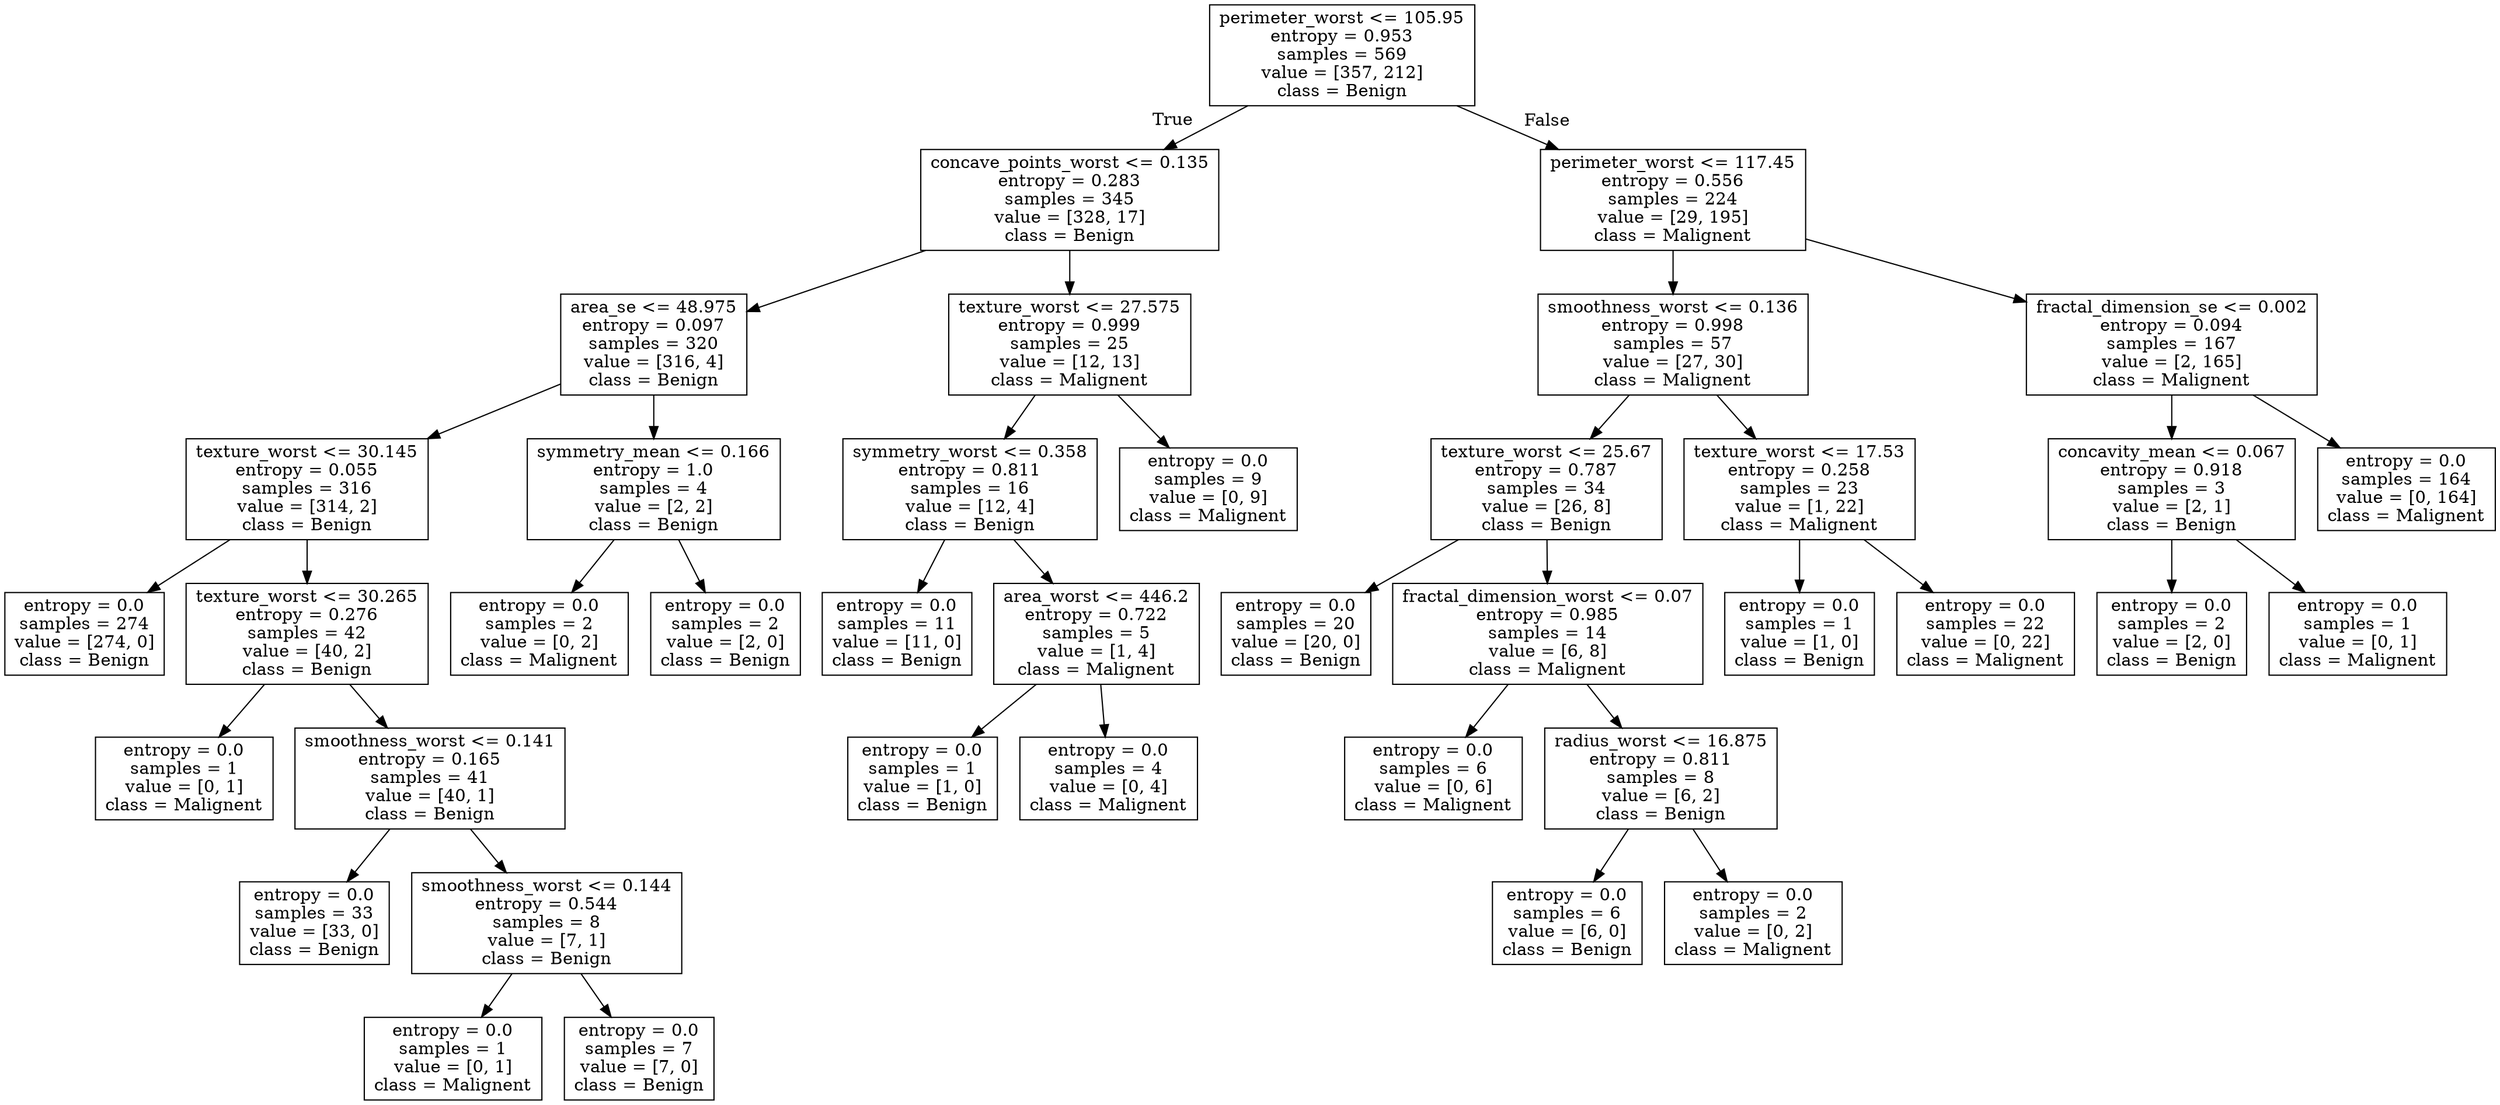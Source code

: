 digraph Tree {
node [shape=box] ;
0 [label="perimeter_worst <= 105.95\nentropy = 0.953\nsamples = 569\nvalue = [357, 212]\nclass = Benign"] ;
1 [label="concave_points_worst <= 0.135\nentropy = 0.283\nsamples = 345\nvalue = [328, 17]\nclass = Benign"] ;
0 -> 1 [labeldistance=2.5, labelangle=45, headlabel="True"] ;
2 [label="area_se <= 48.975\nentropy = 0.097\nsamples = 320\nvalue = [316, 4]\nclass = Benign"] ;
1 -> 2 ;
3 [label="texture_worst <= 30.145\nentropy = 0.055\nsamples = 316\nvalue = [314, 2]\nclass = Benign"] ;
2 -> 3 ;
4 [label="entropy = 0.0\nsamples = 274\nvalue = [274, 0]\nclass = Benign"] ;
3 -> 4 ;
5 [label="texture_worst <= 30.265\nentropy = 0.276\nsamples = 42\nvalue = [40, 2]\nclass = Benign"] ;
3 -> 5 ;
6 [label="entropy = 0.0\nsamples = 1\nvalue = [0, 1]\nclass = Malignent"] ;
5 -> 6 ;
7 [label="smoothness_worst <= 0.141\nentropy = 0.165\nsamples = 41\nvalue = [40, 1]\nclass = Benign"] ;
5 -> 7 ;
8 [label="entropy = 0.0\nsamples = 33\nvalue = [33, 0]\nclass = Benign"] ;
7 -> 8 ;
9 [label="smoothness_worst <= 0.144\nentropy = 0.544\nsamples = 8\nvalue = [7, 1]\nclass = Benign"] ;
7 -> 9 ;
10 [label="entropy = 0.0\nsamples = 1\nvalue = [0, 1]\nclass = Malignent"] ;
9 -> 10 ;
11 [label="entropy = 0.0\nsamples = 7\nvalue = [7, 0]\nclass = Benign"] ;
9 -> 11 ;
12 [label="symmetry_mean <= 0.166\nentropy = 1.0\nsamples = 4\nvalue = [2, 2]\nclass = Benign"] ;
2 -> 12 ;
13 [label="entropy = 0.0\nsamples = 2\nvalue = [0, 2]\nclass = Malignent"] ;
12 -> 13 ;
14 [label="entropy = 0.0\nsamples = 2\nvalue = [2, 0]\nclass = Benign"] ;
12 -> 14 ;
15 [label="texture_worst <= 27.575\nentropy = 0.999\nsamples = 25\nvalue = [12, 13]\nclass = Malignent"] ;
1 -> 15 ;
16 [label="symmetry_worst <= 0.358\nentropy = 0.811\nsamples = 16\nvalue = [12, 4]\nclass = Benign"] ;
15 -> 16 ;
17 [label="entropy = 0.0\nsamples = 11\nvalue = [11, 0]\nclass = Benign"] ;
16 -> 17 ;
18 [label="area_worst <= 446.2\nentropy = 0.722\nsamples = 5\nvalue = [1, 4]\nclass = Malignent"] ;
16 -> 18 ;
19 [label="entropy = 0.0\nsamples = 1\nvalue = [1, 0]\nclass = Benign"] ;
18 -> 19 ;
20 [label="entropy = 0.0\nsamples = 4\nvalue = [0, 4]\nclass = Malignent"] ;
18 -> 20 ;
21 [label="entropy = 0.0\nsamples = 9\nvalue = [0, 9]\nclass = Malignent"] ;
15 -> 21 ;
22 [label="perimeter_worst <= 117.45\nentropy = 0.556\nsamples = 224\nvalue = [29, 195]\nclass = Malignent"] ;
0 -> 22 [labeldistance=2.5, labelangle=-45, headlabel="False"] ;
23 [label="smoothness_worst <= 0.136\nentropy = 0.998\nsamples = 57\nvalue = [27, 30]\nclass = Malignent"] ;
22 -> 23 ;
24 [label="texture_worst <= 25.67\nentropy = 0.787\nsamples = 34\nvalue = [26, 8]\nclass = Benign"] ;
23 -> 24 ;
25 [label="entropy = 0.0\nsamples = 20\nvalue = [20, 0]\nclass = Benign"] ;
24 -> 25 ;
26 [label="fractal_dimension_worst <= 0.07\nentropy = 0.985\nsamples = 14\nvalue = [6, 8]\nclass = Malignent"] ;
24 -> 26 ;
27 [label="entropy = 0.0\nsamples = 6\nvalue = [0, 6]\nclass = Malignent"] ;
26 -> 27 ;
28 [label="radius_worst <= 16.875\nentropy = 0.811\nsamples = 8\nvalue = [6, 2]\nclass = Benign"] ;
26 -> 28 ;
29 [label="entropy = 0.0\nsamples = 6\nvalue = [6, 0]\nclass = Benign"] ;
28 -> 29 ;
30 [label="entropy = 0.0\nsamples = 2\nvalue = [0, 2]\nclass = Malignent"] ;
28 -> 30 ;
31 [label="texture_worst <= 17.53\nentropy = 0.258\nsamples = 23\nvalue = [1, 22]\nclass = Malignent"] ;
23 -> 31 ;
32 [label="entropy = 0.0\nsamples = 1\nvalue = [1, 0]\nclass = Benign"] ;
31 -> 32 ;
33 [label="entropy = 0.0\nsamples = 22\nvalue = [0, 22]\nclass = Malignent"] ;
31 -> 33 ;
34 [label="fractal_dimension_se <= 0.002\nentropy = 0.094\nsamples = 167\nvalue = [2, 165]\nclass = Malignent"] ;
22 -> 34 ;
35 [label="concavity_mean <= 0.067\nentropy = 0.918\nsamples = 3\nvalue = [2, 1]\nclass = Benign"] ;
34 -> 35 ;
36 [label="entropy = 0.0\nsamples = 2\nvalue = [2, 0]\nclass = Benign"] ;
35 -> 36 ;
37 [label="entropy = 0.0\nsamples = 1\nvalue = [0, 1]\nclass = Malignent"] ;
35 -> 37 ;
38 [label="entropy = 0.0\nsamples = 164\nvalue = [0, 164]\nclass = Malignent"] ;
34 -> 38 ;
}